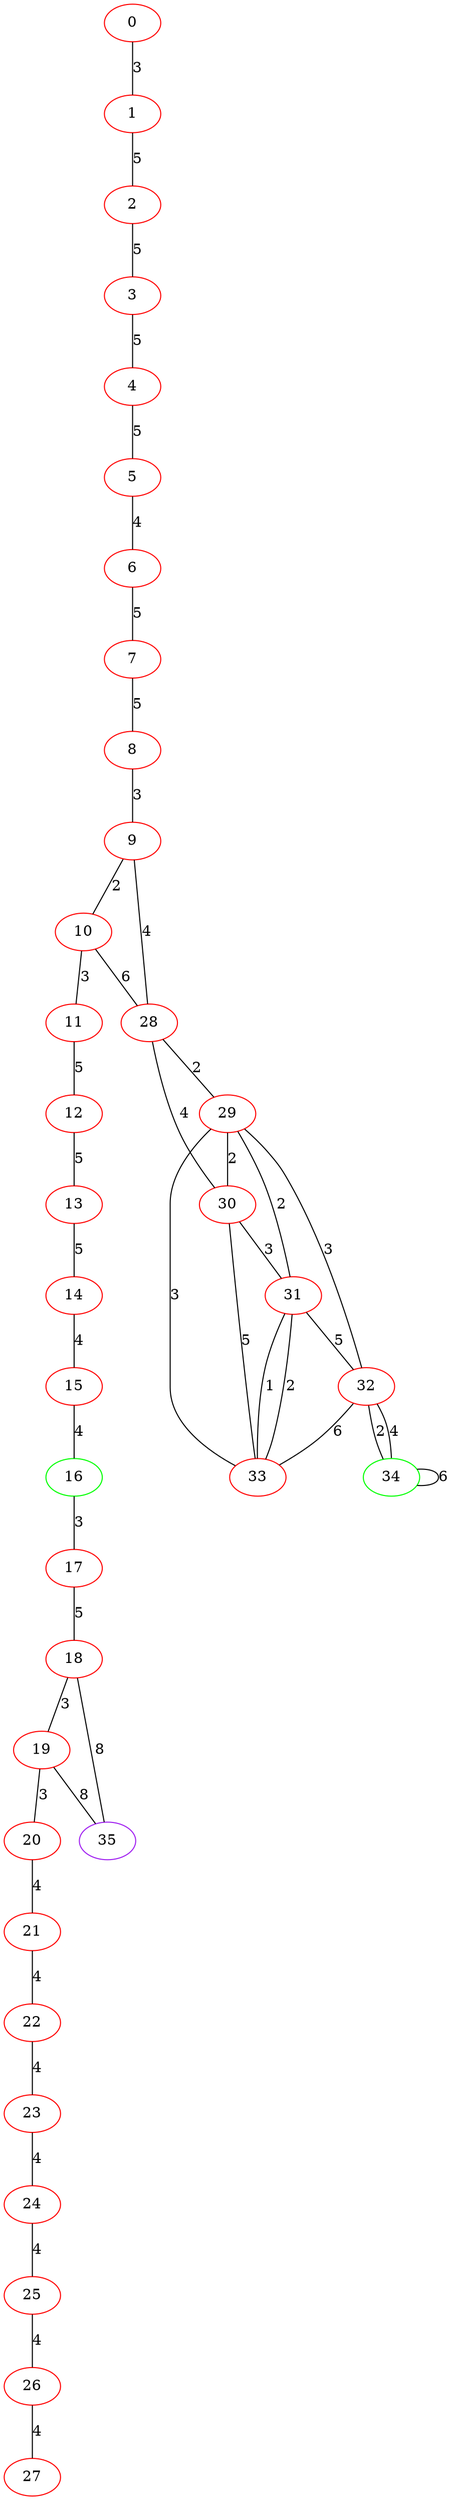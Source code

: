 graph "" {
0 [color=red, weight=1];
1 [color=red, weight=1];
2 [color=red, weight=1];
3 [color=red, weight=1];
4 [color=red, weight=1];
5 [color=red, weight=1];
6 [color=red, weight=1];
7 [color=red, weight=1];
8 [color=red, weight=1];
9 [color=red, weight=1];
10 [color=red, weight=1];
11 [color=red, weight=1];
12 [color=red, weight=1];
13 [color=red, weight=1];
14 [color=red, weight=1];
15 [color=red, weight=1];
16 [color=green, weight=2];
17 [color=red, weight=1];
18 [color=red, weight=1];
19 [color=red, weight=1];
20 [color=red, weight=1];
21 [color=red, weight=1];
22 [color=red, weight=1];
23 [color=red, weight=1];
24 [color=red, weight=1];
25 [color=red, weight=1];
26 [color=red, weight=1];
27 [color=red, weight=1];
28 [color=red, weight=1];
29 [color=red, weight=1];
30 [color=red, weight=1];
31 [color=red, weight=1];
32 [color=red, weight=1];
33 [color=red, weight=1];
34 [color=green, weight=2];
35 [color=purple, weight=4];
0 -- 1  [key=0, label=3];
1 -- 2  [key=0, label=5];
2 -- 3  [key=0, label=5];
3 -- 4  [key=0, label=5];
4 -- 5  [key=0, label=5];
5 -- 6  [key=0, label=4];
6 -- 7  [key=0, label=5];
7 -- 8  [key=0, label=5];
8 -- 9  [key=0, label=3];
9 -- 10  [key=0, label=2];
9 -- 28  [key=0, label=4];
10 -- 11  [key=0, label=3];
10 -- 28  [key=0, label=6];
11 -- 12  [key=0, label=5];
12 -- 13  [key=0, label=5];
13 -- 14  [key=0, label=5];
14 -- 15  [key=0, label=4];
15 -- 16  [key=0, label=4];
16 -- 17  [key=0, label=3];
17 -- 18  [key=0, label=5];
18 -- 19  [key=0, label=3];
18 -- 35  [key=0, label=8];
19 -- 35  [key=0, label=8];
19 -- 20  [key=0, label=3];
20 -- 21  [key=0, label=4];
21 -- 22  [key=0, label=4];
22 -- 23  [key=0, label=4];
23 -- 24  [key=0, label=4];
24 -- 25  [key=0, label=4];
25 -- 26  [key=0, label=4];
26 -- 27  [key=0, label=4];
28 -- 29  [key=0, label=2];
28 -- 30  [key=0, label=4];
29 -- 32  [key=0, label=3];
29 -- 33  [key=0, label=3];
29 -- 30  [key=0, label=2];
29 -- 31  [key=0, label=2];
30 -- 33  [key=0, label=5];
30 -- 31  [key=0, label=3];
31 -- 32  [key=0, label=5];
31 -- 33  [key=0, label=2];
31 -- 33  [key=1, label=1];
32 -- 33  [key=0, label=6];
32 -- 34  [key=0, label=2];
32 -- 34  [key=1, label=4];
34 -- 34  [key=0, label=6];
}
